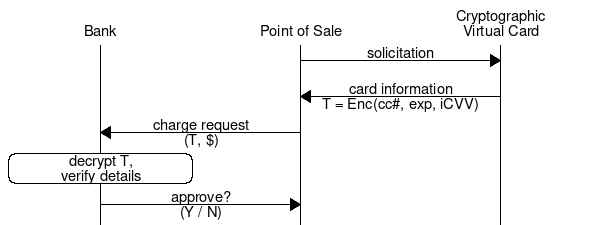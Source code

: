 # Cryptographic Unlinkable CC Protocol
msc {
 arcgradient = 0;

 a [label="Bank"],b [label="Point of Sale"],c [label="Cryptographic\nVirtual Card"];

 b=>c [label="solicitation"];
 c=>b [label="card information\nT = Enc(cc#, exp, iCVV)"];
 b=>a [label="charge request\n(T, $)"];
 a rbox a [label="decrypt T,\nverify details"];
 a=>b [label="approve?\n(Y / N)"];
}
